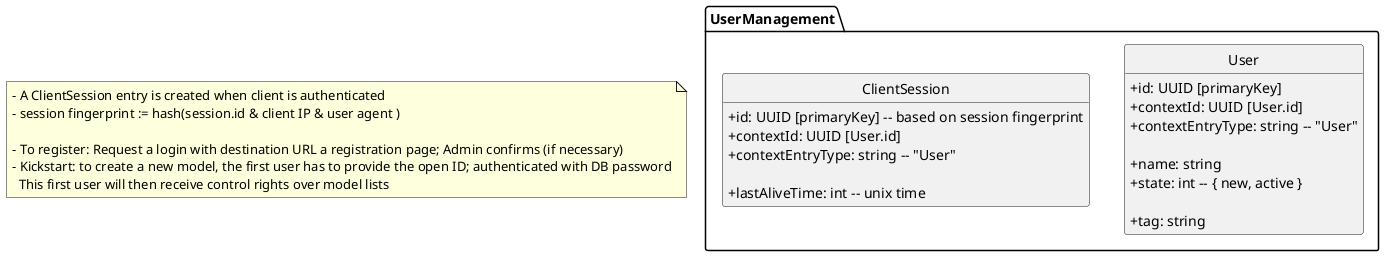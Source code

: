 @startuml
skinparam classAttributeIconSize 0
hide empty members
hide circle

package UserManagement {

class User {
   + id: UUID [primaryKey]
   + contextId: UUID [User.id]
   + contextEntryType: string -- "User"

   + name: string
   + state: int -- { new, active }
   
   + tag: string
}

class ClientSession {
   + id: UUID [primaryKey] -- based on session fingerprint
   + contextId: UUID [User.id]
   + contextEntryType: string -- "User"

   + lastAliveTime: int -- unix time
}

}

note as note1
   - A ClientSession entry is created when client is authenticated
   - session fingerprint := hash(session.id & client IP & user agent )
   
   - To register: Request a login with destination URL a registration page; Admin confirms (if necessary)
   - Kickstart: to create a new model, the first user has to provide the open ID; authenticated with DB password
     This first user will then receive control rights over model lists 
end note

@enduml
